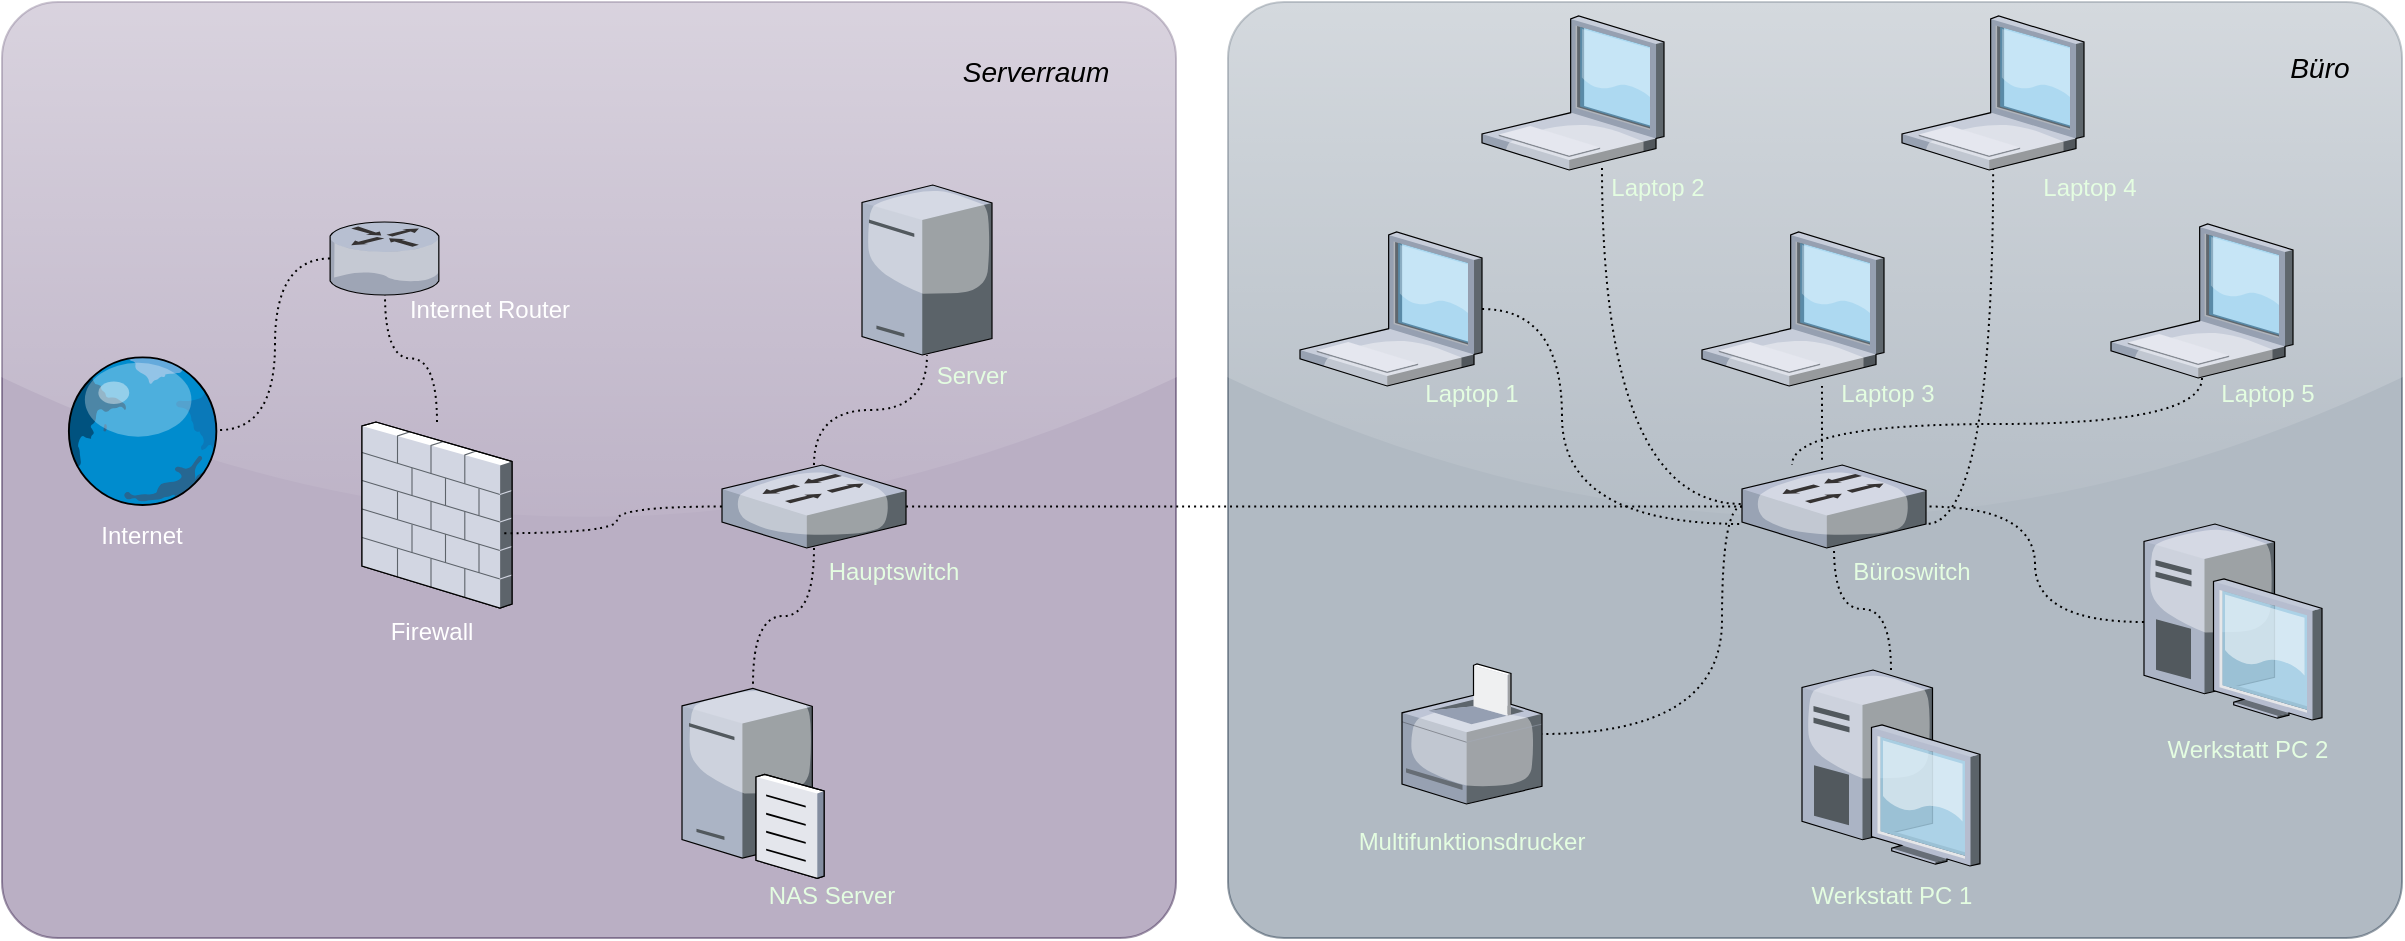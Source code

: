 <mxfile version="26.2.8">
  <diagram name="Page-1" id="e3a06f82-3646-2815-327d-82caf3d4e204">
    <mxGraphModel dx="1341" dy="816" grid="1" gridSize="10" guides="1" tooltips="1" connect="1" arrows="1" fold="1" page="1" pageScale="1.5" pageWidth="1169" pageHeight="826" background="none" math="0" shadow="0">
      <root>
        <mxCell id="0" style=";html=1;" />
        <mxCell id="1" style=";html=1;" parent="0" />
        <mxCell id="6j4duPhXvXTDxxQr8vu_-91" value="" style="rounded=1;whiteSpace=wrap;html=1;sketch=0;align=center;verticalAlign=top;fontFamily=Helvetica;fontSize=12;fillColor=#647687;arcSize=6;strokeColor=#314354;fontColor=#ffffff;gradientDirection=south;labelBackgroundColor=none;glass=1;opacity=50;" vertex="1" parent="1">
          <mxGeometry x="683" y="60" width="587" height="468" as="geometry" />
        </mxCell>
        <mxCell id="6j4duPhXvXTDxxQr8vu_-82" value="" style="rounded=1;whiteSpace=wrap;html=1;align=center;verticalAlign=top;fontFamily=Helvetica;fontSize=12;fillColor=#76608a;arcSize=6;strokeColor=#432D57;fontColor=#ffffff;gradientDirection=south;labelBackgroundColor=none;glass=1;opacity=50;" vertex="1" parent="1">
          <mxGeometry x="70" y="60" width="587" height="468" as="geometry" />
        </mxCell>
        <mxCell id="6j4duPhXvXTDxxQr8vu_-2" value="" style="verticalLabelPosition=bottom;sketch=0;aspect=fixed;html=1;verticalAlign=top;strokeColor=none;align=center;outlineConnect=0;shape=mxgraph.citrix.file_server;labelBackgroundColor=none;fillColor=#F45B69;fontColor=#E4FDE1;" vertex="1" parent="1">
          <mxGeometry x="410" y="401" width="71" height="97" as="geometry" />
        </mxCell>
        <mxCell id="6j4duPhXvXTDxxQr8vu_-39" style="edgeStyle=orthogonalEdgeStyle;rounded=0;orthogonalLoop=1;jettySize=auto;html=1;curved=1;endArrow=none;startFill=0;dashed=1;dashPattern=1 2;labelBackgroundColor=none;strokeColor=#000000;fontColor=default;" edge="1" parent="1" source="6j4duPhXvXTDxxQr8vu_-4" target="6j4duPhXvXTDxxQr8vu_-11">
          <mxGeometry relative="1" as="geometry" />
        </mxCell>
        <mxCell id="6j4duPhXvXTDxxQr8vu_-4" value="" style="verticalLabelPosition=bottom;sketch=0;aspect=fixed;html=1;verticalAlign=top;strokeColor=#028090;align=center;outlineConnect=0;shape=mxgraph.citrix.firewall;fillColor=#F45B69;fillStyle=auto;labelBackgroundColor=none;fontColor=#E4FDE1;" vertex="1" parent="1">
          <mxGeometry x="250" y="270" width="75" height="93" as="geometry" />
        </mxCell>
        <mxCell id="6j4duPhXvXTDxxQr8vu_-6" value="" style="verticalLabelPosition=bottom;sketch=0;aspect=fixed;html=1;verticalAlign=top;strokeColor=none;align=center;outlineConnect=0;shape=mxgraph.citrix.printer;labelBackgroundColor=none;fillColor=#F45B69;fontColor=#E4FDE1;" vertex="1" parent="1">
          <mxGeometry x="770" y="391" width="70" height="70" as="geometry" />
        </mxCell>
        <mxCell id="6j4duPhXvXTDxxQr8vu_-77" style="edgeStyle=orthogonalEdgeStyle;rounded=0;orthogonalLoop=1;jettySize=auto;html=1;fontFamily=Helvetica;fontSize=12;fontColor=default;endArrow=none;startFill=0;startArrow=none;dashed=1;dashPattern=1 2;curved=1;labelBackgroundColor=none;strokeColor=#000000;" edge="1" parent="1" source="6j4duPhXvXTDxxQr8vu_-9" target="6j4duPhXvXTDxxQr8vu_-13">
          <mxGeometry relative="1" as="geometry" />
        </mxCell>
        <mxCell id="6j4duPhXvXTDxxQr8vu_-9" value="" style="verticalLabelPosition=bottom;sketch=0;aspect=fixed;html=1;verticalAlign=top;strokeColor=none;align=center;outlineConnect=0;shape=mxgraph.citrix.desktop;labelBackgroundColor=none;fillColor=#F45B69;fontColor=#E4FDE1;" vertex="1" parent="1">
          <mxGeometry x="1141" y="321" width="89" height="98" as="geometry" />
        </mxCell>
        <mxCell id="6j4duPhXvXTDxxQr8vu_-75" style="edgeStyle=orthogonalEdgeStyle;rounded=0;orthogonalLoop=1;jettySize=auto;html=1;fontFamily=Helvetica;fontSize=12;fontColor=default;curved=1;dashed=1;endArrow=none;startFill=0;dashPattern=1 2;labelBackgroundColor=none;strokeColor=#000000;" edge="1" parent="1" source="6j4duPhXvXTDxxQr8vu_-10" target="6j4duPhXvXTDxxQr8vu_-13">
          <mxGeometry relative="1" as="geometry" />
        </mxCell>
        <object label="" id="6j4duPhXvXTDxxQr8vu_-10">
          <mxCell style="verticalLabelPosition=bottom;sketch=0;aspect=fixed;html=1;verticalAlign=top;strokeColor=none;align=center;outlineConnect=0;shape=mxgraph.citrix.desktop;labelBackgroundColor=none;fillColor=#F45B69;fontColor=#E4FDE1;" vertex="1" parent="1">
            <mxGeometry x="970" y="394" width="89" height="98" as="geometry" />
          </mxCell>
        </object>
        <mxCell id="6j4duPhXvXTDxxQr8vu_-65" style="edgeStyle=elbowEdgeStyle;rounded=0;orthogonalLoop=1;jettySize=auto;html=1;fontFamily=Helvetica;fontSize=12;fontColor=default;curved=1;endArrow=none;startFill=0;dashed=1;dashPattern=1 2;labelBackgroundColor=none;strokeColor=#000000;" edge="1" parent="1" source="6j4duPhXvXTDxxQr8vu_-11" target="6j4duPhXvXTDxxQr8vu_-64">
          <mxGeometry relative="1" as="geometry" />
        </mxCell>
        <mxCell id="6j4duPhXvXTDxxQr8vu_-11" value="" style="verticalLabelPosition=bottom;sketch=0;aspect=fixed;html=1;verticalAlign=top;strokeColor=none;align=center;outlineConnect=0;shape=mxgraph.citrix.router;labelBackgroundColor=none;fillColor=#F45B69;fontColor=#E4FDE1;" vertex="1" parent="1">
          <mxGeometry x="234" y="170" width="55" height="36.5" as="geometry" />
        </mxCell>
        <mxCell id="6j4duPhXvXTDxxQr8vu_-43" style="edgeStyle=orthogonalEdgeStyle;rounded=0;orthogonalLoop=1;jettySize=auto;html=1;curved=1;dashed=1;dashPattern=1 2;startArrow=none;startFill=0;endArrow=none;labelBackgroundColor=none;strokeColor=none;fontColor=default;" edge="1" parent="1" source="6j4duPhXvXTDxxQr8vu_-12" target="6j4duPhXvXTDxxQr8vu_-2">
          <mxGeometry relative="1" as="geometry" />
        </mxCell>
        <mxCell id="6j4duPhXvXTDxxQr8vu_-66" style="edgeStyle=orthogonalEdgeStyle;rounded=0;orthogonalLoop=1;jettySize=auto;html=1;fontFamily=Helvetica;fontSize=12;fontColor=default;curved=1;dashed=1;dashPattern=1 2;endArrow=none;startFill=0;labelBackgroundColor=none;strokeColor=#000000;" edge="1" parent="1" source="6j4duPhXvXTDxxQr8vu_-12" target="6j4duPhXvXTDxxQr8vu_-18">
          <mxGeometry relative="1" as="geometry" />
        </mxCell>
        <mxCell id="6j4duPhXvXTDxxQr8vu_-90" style="edgeStyle=orthogonalEdgeStyle;rounded=0;orthogonalLoop=1;jettySize=auto;html=1;strokeColor=#000000;fontColor=#E4FDE1;fillColor=#F45B69;curved=1;dashed=1;dashPattern=1 2;endArrow=none;startFill=0;" edge="1" parent="1" source="6j4duPhXvXTDxxQr8vu_-12" target="6j4duPhXvXTDxxQr8vu_-2">
          <mxGeometry relative="1" as="geometry" />
        </mxCell>
        <mxCell id="6j4duPhXvXTDxxQr8vu_-12" value="" style="verticalLabelPosition=bottom;sketch=0;aspect=fixed;html=1;verticalAlign=top;strokeColor=none;align=center;outlineConnect=0;shape=mxgraph.citrix.switch;labelBackgroundColor=none;fillColor=#F45B69;fontColor=#E4FDE1;" vertex="1" parent="1">
          <mxGeometry x="430" y="291.5" width="92" height="41.5" as="geometry" />
        </mxCell>
        <mxCell id="6j4duPhXvXTDxxQr8vu_-29" style="edgeStyle=orthogonalEdgeStyle;rounded=0;orthogonalLoop=1;jettySize=auto;html=1;dashed=1;dashPattern=1 2;curved=1;endArrow=none;startFill=0;labelBackgroundColor=none;strokeColor=#000000;fontColor=default;" edge="1" parent="1" source="6j4duPhXvXTDxxQr8vu_-13" target="6j4duPhXvXTDxxQr8vu_-6">
          <mxGeometry relative="1" as="geometry">
            <Array as="points">
              <mxPoint x="930" y="426" />
            </Array>
          </mxGeometry>
        </mxCell>
        <mxCell id="6j4duPhXvXTDxxQr8vu_-13" value="" style="verticalLabelPosition=bottom;sketch=0;aspect=fixed;html=1;verticalAlign=top;strokeColor=none;align=center;outlineConnect=0;shape=mxgraph.citrix.switch;labelBackgroundColor=none;fillColor=#F45B69;fontColor=#E4FDE1;" vertex="1" parent="1">
          <mxGeometry x="940" y="291.5" width="92" height="41.5" as="geometry" />
        </mxCell>
        <mxCell id="6j4duPhXvXTDxxQr8vu_-70" style="edgeStyle=orthogonalEdgeStyle;rounded=0;orthogonalLoop=1;jettySize=auto;html=1;fontFamily=Helvetica;fontSize=12;fontColor=default;endArrow=none;startFill=0;dashed=1;dashPattern=1 2;startArrow=none;curved=1;labelBackgroundColor=none;strokeColor=#000000;" edge="1" parent="1" target="6j4duPhXvXTDxxQr8vu_-13">
          <mxGeometry relative="1" as="geometry">
            <mxPoint x="870" y="143.0" as="sourcePoint" />
            <Array as="points">
              <mxPoint x="870" y="311" />
              <mxPoint x="965" y="311" />
            </Array>
          </mxGeometry>
        </mxCell>
        <mxCell id="6j4duPhXvXTDxxQr8vu_-14" value="" style="verticalLabelPosition=bottom;sketch=0;aspect=fixed;html=1;verticalAlign=top;strokeColor=none;align=center;outlineConnect=0;shape=mxgraph.citrix.laptop_1;labelBackgroundColor=none;fillColor=#F45B69;fontColor=#E4FDE1;" vertex="1" parent="1">
          <mxGeometry x="810" y="67" width="91" height="77" as="geometry" />
        </mxCell>
        <mxCell id="6j4duPhXvXTDxxQr8vu_-79" style="edgeStyle=orthogonalEdgeStyle;rounded=0;orthogonalLoop=1;jettySize=auto;html=1;fontFamily=Helvetica;fontSize=12;fontColor=default;curved=1;endArrow=none;startFill=0;startArrow=none;dashed=1;dashPattern=1 2;labelBackgroundColor=none;strokeColor=#000000;" edge="1" parent="1" target="6j4duPhXvXTDxxQr8vu_-13">
          <mxGeometry relative="1" as="geometry">
            <mxPoint x="1065.571" y="143.0" as="sourcePoint" />
            <Array as="points">
              <mxPoint x="1066" y="321" />
            </Array>
          </mxGeometry>
        </mxCell>
        <mxCell id="6j4duPhXvXTDxxQr8vu_-15" value="" style="verticalLabelPosition=bottom;sketch=0;aspect=fixed;html=1;verticalAlign=top;strokeColor=none;align=center;outlineConnect=0;shape=mxgraph.citrix.laptop_1;labelBackgroundColor=none;fillColor=#F45B69;fontColor=#E4FDE1;" vertex="1" parent="1">
          <mxGeometry x="1020" y="67" width="91" height="77" as="geometry" />
        </mxCell>
        <mxCell id="6j4duPhXvXTDxxQr8vu_-72" style="edgeStyle=orthogonalEdgeStyle;rounded=0;orthogonalLoop=1;jettySize=auto;html=1;fontFamily=Helvetica;fontSize=12;fontColor=default;curved=1;endArrow=none;startFill=0;startArrow=none;dashed=1;dashPattern=1 2;labelBackgroundColor=none;strokeColor=#000000;" edge="1" parent="1" source="6j4duPhXvXTDxxQr8vu_-16" target="6j4duPhXvXTDxxQr8vu_-13">
          <mxGeometry relative="1" as="geometry">
            <Array as="points">
              <mxPoint x="980" y="291" />
              <mxPoint x="980" y="291" />
            </Array>
          </mxGeometry>
        </mxCell>
        <mxCell id="6j4duPhXvXTDxxQr8vu_-16" value="" style="verticalLabelPosition=bottom;sketch=0;aspect=fixed;html=1;verticalAlign=top;strokeColor=none;align=center;outlineConnect=0;shape=mxgraph.citrix.laptop_1;labelBackgroundColor=none;fillColor=#F45B69;fontColor=#E4FDE1;" vertex="1" parent="1">
          <mxGeometry x="920" y="175" width="91" height="77" as="geometry" />
        </mxCell>
        <mxCell id="6j4duPhXvXTDxxQr8vu_-69" style="edgeStyle=orthogonalEdgeStyle;rounded=0;orthogonalLoop=1;jettySize=auto;html=1;fontFamily=Helvetica;fontSize=12;fontColor=default;dashed=1;dashPattern=1 2;curved=1;endArrow=none;startFill=0;labelBackgroundColor=none;strokeColor=#000000;" edge="1" parent="1" source="6j4duPhXvXTDxxQr8vu_-17" target="6j4duPhXvXTDxxQr8vu_-13">
          <mxGeometry relative="1" as="geometry">
            <Array as="points">
              <mxPoint x="850" y="213" />
              <mxPoint x="850" y="321" />
            </Array>
          </mxGeometry>
        </mxCell>
        <mxCell id="6j4duPhXvXTDxxQr8vu_-17" value="" style="verticalLabelPosition=bottom;sketch=0;aspect=fixed;html=1;verticalAlign=top;strokeColor=none;align=center;outlineConnect=0;shape=mxgraph.citrix.laptop_1;labelBackgroundColor=none;fillColor=#F45B69;fontColor=#E4FDE1;" vertex="1" parent="1">
          <mxGeometry x="719" y="175" width="91" height="77" as="geometry" />
        </mxCell>
        <mxCell id="6j4duPhXvXTDxxQr8vu_-18" value="" style="verticalLabelPosition=bottom;aspect=fixed;html=1;verticalAlign=top;strokeColor=#028090;align=center;outlineConnect=0;shape=mxgraph.citrix.license_server;fillColor=#F45B69;fillStyle=auto;labelBackgroundColor=none;fontColor=#E4FDE1;" vertex="1" parent="1">
          <mxGeometry x="500" y="151.5" width="65" height="85" as="geometry" />
        </mxCell>
        <mxCell id="6j4duPhXvXTDxxQr8vu_-80" style="edgeStyle=orthogonalEdgeStyle;rounded=0;orthogonalLoop=1;jettySize=auto;html=1;fontFamily=Helvetica;fontSize=12;fontColor=default;endArrow=none;startFill=0;dashed=1;dashPattern=1 2;curved=1;labelBackgroundColor=none;strokeColor=#000000;" edge="1" parent="1" source="6j4duPhXvXTDxxQr8vu_-19" target="6j4duPhXvXTDxxQr8vu_-13">
          <mxGeometry relative="1" as="geometry">
            <Array as="points">
              <mxPoint x="1170" y="271" />
              <mxPoint x="965" y="271" />
            </Array>
          </mxGeometry>
        </mxCell>
        <mxCell id="6j4duPhXvXTDxxQr8vu_-19" value="" style="verticalLabelPosition=bottom;sketch=0;aspect=fixed;html=1;verticalAlign=top;strokeColor=none;align=center;outlineConnect=0;shape=mxgraph.citrix.laptop_1;labelBackgroundColor=none;fillColor=#F45B69;fontColor=#E4FDE1;" vertex="1" parent="1">
          <mxGeometry x="1124.5" y="171" width="91" height="77" as="geometry" />
        </mxCell>
        <mxCell id="6j4duPhXvXTDxxQr8vu_-30" style="edgeStyle=orthogonalEdgeStyle;rounded=0;orthogonalLoop=1;jettySize=auto;html=1;curved=1;strokeColor=#000000;startArrow=none;startFill=0;dashed=1;dashPattern=1 2;endArrow=none;endSize=6;labelBackgroundColor=none;fontColor=default;" edge="1" parent="1" source="6j4duPhXvXTDxxQr8vu_-13" target="6j4duPhXvXTDxxQr8vu_-12">
          <mxGeometry relative="1" as="geometry" />
        </mxCell>
        <mxCell id="6j4duPhXvXTDxxQr8vu_-33" style="edgeStyle=orthogonalEdgeStyle;rounded=0;orthogonalLoop=1;jettySize=auto;html=1;entryX=0.933;entryY=0.598;entryDx=0;entryDy=0;entryPerimeter=0;curved=1;dashed=1;dashPattern=1 2;endArrow=none;startFill=0;labelBackgroundColor=none;strokeColor=#000000;fontColor=default;" edge="1" parent="1" source="6j4duPhXvXTDxxQr8vu_-12" target="6j4duPhXvXTDxxQr8vu_-4">
          <mxGeometry relative="1" as="geometry" />
        </mxCell>
        <mxCell id="6j4duPhXvXTDxxQr8vu_-48" value="&lt;h3&gt;&lt;span style=&quot;font-weight: normal; color: rgb(0, 0, 0);&quot;&gt;&lt;font&gt;&lt;i&gt;Serverraum&lt;/i&gt;&lt;/font&gt;&lt;/span&gt;&lt;/h3&gt;" style="text;html=1;align=center;verticalAlign=middle;whiteSpace=wrap;rounded=0;labelBackgroundColor=none;fontColor=#E4FDE1;" vertex="1" parent="1">
          <mxGeometry x="550.5" y="80" width="72" height="30" as="geometry" />
        </mxCell>
        <mxCell id="6j4duPhXvXTDxxQr8vu_-49" value="&lt;h3&gt;&lt;span style=&quot;font-weight: normal; color: rgb(0, 0, 0);&quot;&gt;&lt;i&gt;Büro&lt;/i&gt;&lt;/span&gt;&lt;/h3&gt;" style="text;html=1;align=center;verticalAlign=middle;whiteSpace=wrap;rounded=0;labelBackgroundColor=none;fontColor=#E4FDE1;" vertex="1" parent="1">
          <mxGeometry x="1199" y="78" width="60" height="30" as="geometry" />
        </mxCell>
        <mxCell id="6j4duPhXvXTDxxQr8vu_-50" value="Werkstatt PC 1" style="text;html=1;align=center;verticalAlign=middle;whiteSpace=wrap;rounded=0;fontFamily=Helvetica;fontSize=12;fontColor=#E4FDE1;labelBackgroundColor=none;" vertex="1" parent="1">
          <mxGeometry x="966.75" y="492" width="95.5" height="30" as="geometry" />
        </mxCell>
        <mxCell id="6j4duPhXvXTDxxQr8vu_-51" value="Werkstatt PC 2" style="text;html=1;align=center;verticalAlign=middle;whiteSpace=wrap;rounded=0;fontFamily=Helvetica;fontSize=12;fontColor=#E4FDE1;labelBackgroundColor=none;" vertex="1" parent="1">
          <mxGeometry x="1150" y="419" width="85.5" height="30" as="geometry" />
        </mxCell>
        <mxCell id="6j4duPhXvXTDxxQr8vu_-52" value="Laptop 1" style="text;html=1;align=center;verticalAlign=middle;whiteSpace=wrap;rounded=0;fontFamily=Helvetica;fontSize=12;fontColor=#E4FDE1;labelBackgroundColor=none;" vertex="1" parent="1">
          <mxGeometry x="777.25" y="241" width="55.5" height="29" as="geometry" />
        </mxCell>
        <mxCell id="6j4duPhXvXTDxxQr8vu_-53" value="Laptop 2" style="text;html=1;align=center;verticalAlign=middle;whiteSpace=wrap;rounded=0;fontFamily=Helvetica;fontSize=12;fontColor=#E4FDE1;labelBackgroundColor=none;" vertex="1" parent="1">
          <mxGeometry x="870" y="138" width="55.5" height="29" as="geometry" />
        </mxCell>
        <mxCell id="6j4duPhXvXTDxxQr8vu_-54" value="Laptop 3" style="text;html=1;align=center;verticalAlign=middle;whiteSpace=wrap;rounded=0;fontFamily=Helvetica;fontSize=12;fontColor=#E4FDE1;labelBackgroundColor=none;" vertex="1" parent="1">
          <mxGeometry x="984.5" y="241" width="55.5" height="29" as="geometry" />
        </mxCell>
        <mxCell id="6j4duPhXvXTDxxQr8vu_-55" value="Laptop 4" style="text;html=1;align=center;verticalAlign=middle;whiteSpace=wrap;rounded=0;fontFamily=Helvetica;fontSize=12;fontColor=#E4FDE1;labelBackgroundColor=none;" vertex="1" parent="1">
          <mxGeometry x="1085.5" y="138" width="55.5" height="29" as="geometry" />
        </mxCell>
        <mxCell id="6j4duPhXvXTDxxQr8vu_-56" value="Multifunktionsdrucker" style="text;html=1;align=center;verticalAlign=middle;whiteSpace=wrap;rounded=0;fontFamily=Helvetica;fontSize=12;fontColor=#E4FDE1;labelBackgroundColor=none;" vertex="1" parent="1">
          <mxGeometry x="777.25" y="465" width="55.5" height="29" as="geometry" />
        </mxCell>
        <mxCell id="6j4duPhXvXTDxxQr8vu_-57" value="Laptop 5" style="text;html=1;align=center;verticalAlign=middle;whiteSpace=wrap;rounded=0;fontFamily=Helvetica;fontSize=12;fontColor=#E4FDE1;labelBackgroundColor=none;" vertex="1" parent="1">
          <mxGeometry x="1174.5" y="241" width="55.5" height="29" as="geometry" />
        </mxCell>
        <mxCell id="6j4duPhXvXTDxxQr8vu_-58" value="NAS Server" style="text;html=1;align=center;verticalAlign=middle;whiteSpace=wrap;rounded=0;fontFamily=Helvetica;fontSize=12;fontColor=#E4FDE1;labelBackgroundColor=none;" vertex="1" parent="1">
          <mxGeometry x="450" y="492" width="69.5" height="30" as="geometry" />
        </mxCell>
        <mxCell id="6j4duPhXvXTDxxQr8vu_-59" value="Server" style="text;html=1;align=center;verticalAlign=middle;whiteSpace=wrap;rounded=0;fontFamily=Helvetica;fontSize=12;fontColor=#E4FDE1;labelBackgroundColor=none;" vertex="1" parent="1">
          <mxGeometry x="530" y="236.5" width="49.5" height="20" as="geometry" />
        </mxCell>
        <mxCell id="6j4duPhXvXTDxxQr8vu_-60" value="Hauptswitch" style="text;html=1;align=center;verticalAlign=middle;whiteSpace=wrap;rounded=0;fontFamily=Helvetica;fontSize=12;fontColor=#E4FDE1;labelBackgroundColor=none;" vertex="1" parent="1">
          <mxGeometry x="481" y="330" width="69.5" height="30" as="geometry" />
        </mxCell>
        <mxCell id="6j4duPhXvXTDxxQr8vu_-61" value="Büroswitch" style="text;html=1;align=center;verticalAlign=middle;whiteSpace=wrap;rounded=0;fontFamily=Helvetica;fontSize=12;fontColor=#E4FDE1;labelBackgroundColor=none;" vertex="1" parent="1">
          <mxGeometry x="989.5" y="330" width="69.5" height="30" as="geometry" />
        </mxCell>
        <mxCell id="6j4duPhXvXTDxxQr8vu_-62" value="&lt;span style=&quot;color: rgb(255, 255, 255);&quot;&gt;Firewall&lt;/span&gt;" style="text;html=1;align=center;verticalAlign=middle;whiteSpace=wrap;rounded=0;fontFamily=Helvetica;fontSize=12;fontColor=#E4FDE1;labelBackgroundColor=none;" vertex="1" parent="1">
          <mxGeometry x="250" y="360" width="69.5" height="30" as="geometry" />
        </mxCell>
        <mxCell id="6j4duPhXvXTDxxQr8vu_-63" value="&lt;span style=&quot;color: rgb(255, 255, 255);&quot;&gt;Internet Router&lt;/span&gt;" style="text;html=1;align=center;verticalAlign=middle;whiteSpace=wrap;rounded=0;fontFamily=Helvetica;fontSize=12;fontColor=#E4FDE1;labelBackgroundColor=none;" vertex="1" parent="1">
          <mxGeometry x="269" y="198.5" width="90" height="30" as="geometry" />
        </mxCell>
        <mxCell id="6j4duPhXvXTDxxQr8vu_-64" value="" style="verticalLabelPosition=bottom;sketch=0;aspect=fixed;html=1;verticalAlign=top;strokeColor=none;align=center;outlineConnect=0;shape=mxgraph.citrix.globe;fontFamily=Helvetica;fontSize=12;fontColor=#E4FDE1;fillColor=#F45B69;labelBackgroundColor=none;" vertex="1" parent="1">
          <mxGeometry x="100" y="236.5" width="78.5" height="75" as="geometry" />
        </mxCell>
        <mxCell id="6j4duPhXvXTDxxQr8vu_-92" value="&lt;span style=&quot;color: rgb(255, 255, 255);&quot;&gt;Internet&lt;/span&gt;" style="text;html=1;align=center;verticalAlign=middle;whiteSpace=wrap;rounded=0;fontFamily=Helvetica;fontSize=12;fontColor=#E4FDE1;labelBackgroundColor=none;" vertex="1" parent="1">
          <mxGeometry x="104.5" y="311.5" width="69.5" height="30" as="geometry" />
        </mxCell>
      </root>
    </mxGraphModel>
  </diagram>
</mxfile>
